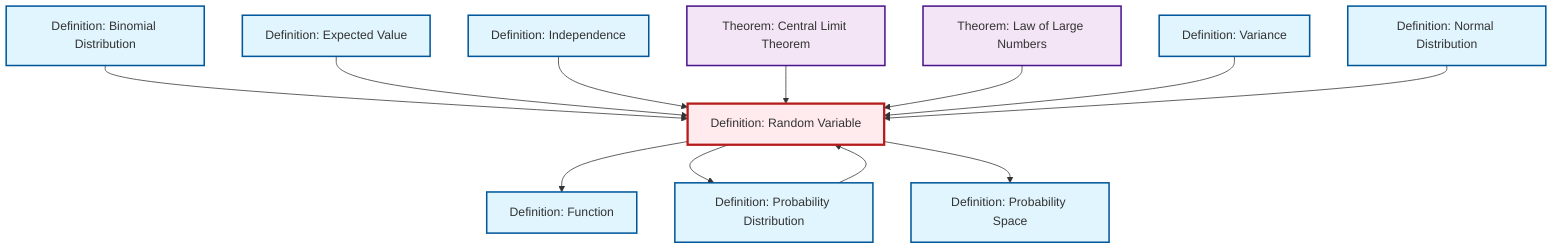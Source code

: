graph TD
    classDef definition fill:#e1f5fe,stroke:#01579b,stroke-width:2px
    classDef theorem fill:#f3e5f5,stroke:#4a148c,stroke-width:2px
    classDef axiom fill:#fff3e0,stroke:#e65100,stroke-width:2px
    classDef example fill:#e8f5e9,stroke:#1b5e20,stroke-width:2px
    classDef current fill:#ffebee,stroke:#b71c1c,stroke-width:3px
    def-independence["Definition: Independence"]:::definition
    thm-central-limit["Theorem: Central Limit Theorem"]:::theorem
    def-expectation["Definition: Expected Value"]:::definition
    def-variance["Definition: Variance"]:::definition
    def-normal-distribution["Definition: Normal Distribution"]:::definition
    def-binomial-distribution["Definition: Binomial Distribution"]:::definition
    def-probability-space["Definition: Probability Space"]:::definition
    thm-law-of-large-numbers["Theorem: Law of Large Numbers"]:::theorem
    def-probability-distribution["Definition: Probability Distribution"]:::definition
    def-function["Definition: Function"]:::definition
    def-random-variable["Definition: Random Variable"]:::definition
    def-binomial-distribution --> def-random-variable
    def-random-variable --> def-function
    def-expectation --> def-random-variable
    def-probability-distribution --> def-random-variable
    def-independence --> def-random-variable
    def-random-variable --> def-probability-distribution
    thm-central-limit --> def-random-variable
    thm-law-of-large-numbers --> def-random-variable
    def-variance --> def-random-variable
    def-normal-distribution --> def-random-variable
    def-random-variable --> def-probability-space
    class def-random-variable current